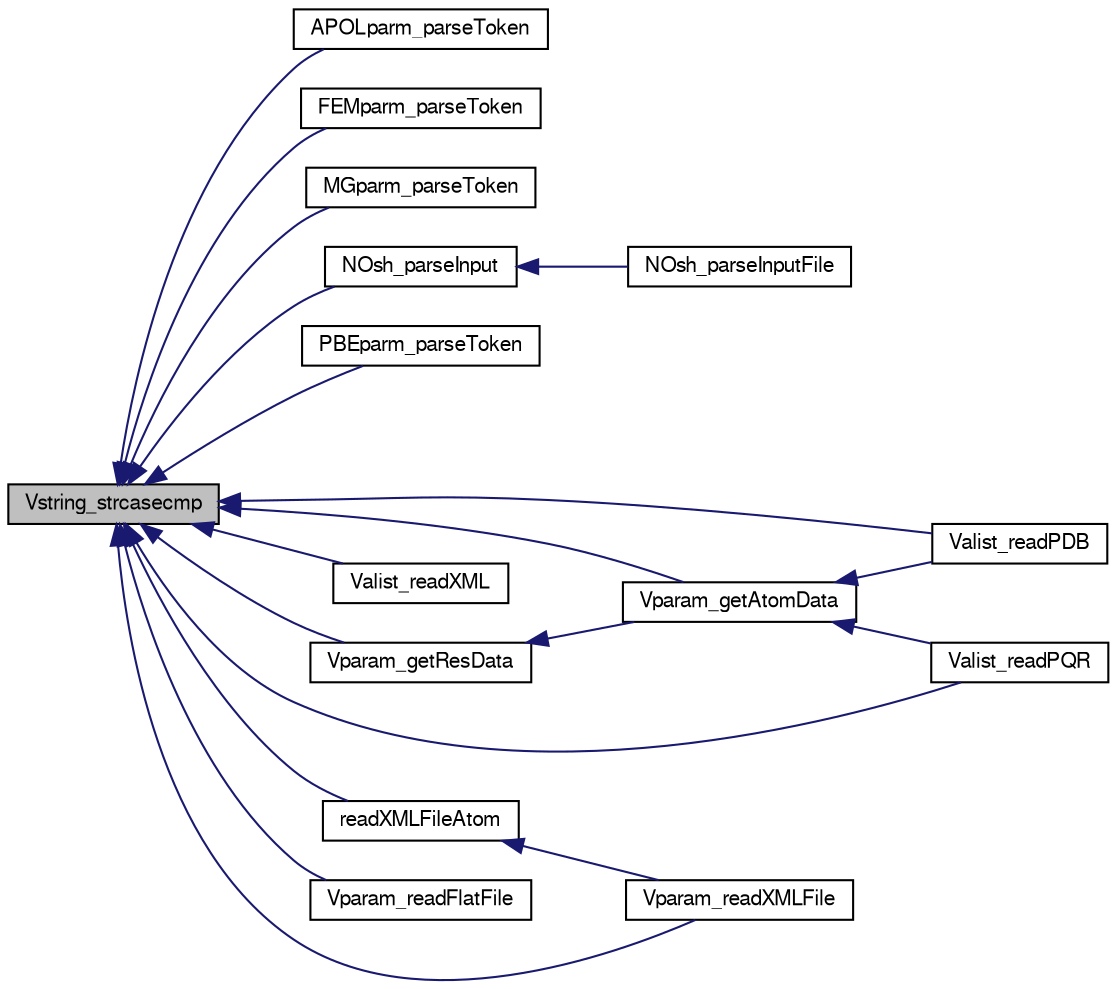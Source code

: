 digraph "Vstring_strcasecmp"
{
  edge [fontname="FreeSans",fontsize="10",labelfontname="FreeSans",labelfontsize="10"];
  node [fontname="FreeSans",fontsize="10",shape=record];
  rankdir="LR";
  Node1 [label="Vstring_strcasecmp",height=0.2,width=0.4,color="black", fillcolor="grey75", style="filled" fontcolor="black"];
  Node1 -> Node2 [dir="back",color="midnightblue",fontsize="10",style="solid",fontname="FreeSans"];
  Node2 [label="APOLparm_parseToken",height=0.2,width=0.4,color="black", fillcolor="white", style="filled",URL="$group___m_gparm.html#ga71bc8da12582fe3453e7482321ce6694",tooltip="Parse an MG keyword from an input file."];
  Node1 -> Node3 [dir="back",color="midnightblue",fontsize="10",style="solid",fontname="FreeSans"];
  Node3 [label="FEMparm_parseToken",height=0.2,width=0.4,color="black", fillcolor="white", style="filled",URL="$group___m_gparm.html#gaa97472cad5d213870a6cc6e57d6e9908",tooltip="Parse an MG keyword from an input file."];
  Node1 -> Node4 [dir="back",color="midnightblue",fontsize="10",style="solid",fontname="FreeSans"];
  Node4 [label="MGparm_parseToken",height=0.2,width=0.4,color="black", fillcolor="white", style="filled",URL="$group___m_gparm.html#gaf28f03425686bf7820b5dd2202a2ee83",tooltip="Parse an MG keyword from an input file."];
  Node1 -> Node5 [dir="back",color="midnightblue",fontsize="10",style="solid",fontname="FreeSans"];
  Node5 [label="NOsh_parseInput",height=0.2,width=0.4,color="black", fillcolor="white", style="filled",URL="$group___n_osh.html#ga663ba31a41ef988c632cda964947c2fb",tooltip="Parse an input file from a socket."];
  Node5 -> Node6 [dir="back",color="midnightblue",fontsize="10",style="solid",fontname="FreeSans"];
  Node6 [label="NOsh_parseInputFile",height=0.2,width=0.4,color="black", fillcolor="white", style="filled",URL="$group___n_osh.html#ga68e3b8cfc448f83268349e508662c092",tooltip="Parse an input file only from a file."];
  Node1 -> Node7 [dir="back",color="midnightblue",fontsize="10",style="solid",fontname="FreeSans"];
  Node7 [label="PBEparm_parseToken",height=0.2,width=0.4,color="black", fillcolor="white", style="filled",URL="$group___p_b_eparm.html#gafb246c3bc70ae2ff195606c4bf53a6b6",tooltip="Parse a keyword from an input file."];
  Node1 -> Node8 [dir="back",color="midnightblue",fontsize="10",style="solid",fontname="FreeSans"];
  Node8 [label="Valist_readPDB",height=0.2,width=0.4,color="black", fillcolor="white", style="filled",URL="$group___valist.html#gacfb6dbc66d8671a04bd5032e8f9557cc",tooltip="Fill atom list with information from a PDB file."];
  Node1 -> Node9 [dir="back",color="midnightblue",fontsize="10",style="solid",fontname="FreeSans"];
  Node9 [label="Valist_readPQR",height=0.2,width=0.4,color="black", fillcolor="white", style="filled",URL="$group___valist.html#ga4ab1618d8b6f43684598551d923206dd",tooltip="Fill atom list with information from a PQR file."];
  Node1 -> Node10 [dir="back",color="midnightblue",fontsize="10",style="solid",fontname="FreeSans"];
  Node10 [label="Valist_readXML",height=0.2,width=0.4,color="black", fillcolor="white", style="filled",URL="$group___valist.html#gabbb8144a756bf803f6a42cd15d9c9021",tooltip="Fill atom list with information from an XML file."];
  Node1 -> Node11 [dir="back",color="midnightblue",fontsize="10",style="solid",fontname="FreeSans"];
  Node11 [label="Vparam_getResData",height=0.2,width=0.4,color="black", fillcolor="white", style="filled",URL="$group___vparam.html#gaf373b2f58919aac717afc7fd158d6336",tooltip="Get residue data."];
  Node11 -> Node12 [dir="back",color="midnightblue",fontsize="10",style="solid",fontname="FreeSans"];
  Node12 [label="Vparam_getAtomData",height=0.2,width=0.4,color="black", fillcolor="white", style="filled",URL="$group___vparam.html#ga5eb507195510839d9073b535abf4b044",tooltip="Get atom data."];
  Node12 -> Node8 [dir="back",color="midnightblue",fontsize="10",style="solid",fontname="FreeSans"];
  Node12 -> Node9 [dir="back",color="midnightblue",fontsize="10",style="solid",fontname="FreeSans"];
  Node1 -> Node12 [dir="back",color="midnightblue",fontsize="10",style="solid",fontname="FreeSans"];
  Node1 -> Node13 [dir="back",color="midnightblue",fontsize="10",style="solid",fontname="FreeSans"];
  Node13 [label="Vparam_readXMLFile",height=0.2,width=0.4,color="black", fillcolor="white", style="filled",URL="$group___vparam.html#gaf9d820136a649147ff362ef78d40b16f",tooltip="Read an XML format parameter database."];
  Node1 -> Node14 [dir="back",color="midnightblue",fontsize="10",style="solid",fontname="FreeSans"];
  Node14 [label="Vparam_readFlatFile",height=0.2,width=0.4,color="black", fillcolor="white", style="filled",URL="$group___vparam.html#ga61d8ecdb1e58e573392dcc90d3e43bc7",tooltip="Read a flat-file format parameter database."];
  Node1 -> Node15 [dir="back",color="midnightblue",fontsize="10",style="solid",fontname="FreeSans"];
  Node15 [label="readXMLFileAtom",height=0.2,width=0.4,color="black", fillcolor="white", style="filled",URL="$group___vparam.html#ga8b35934af27637a90fb419cdfe6f8fb5",tooltip="Read atom information from an XML file."];
  Node15 -> Node13 [dir="back",color="midnightblue",fontsize="10",style="solid",fontname="FreeSans"];
}
